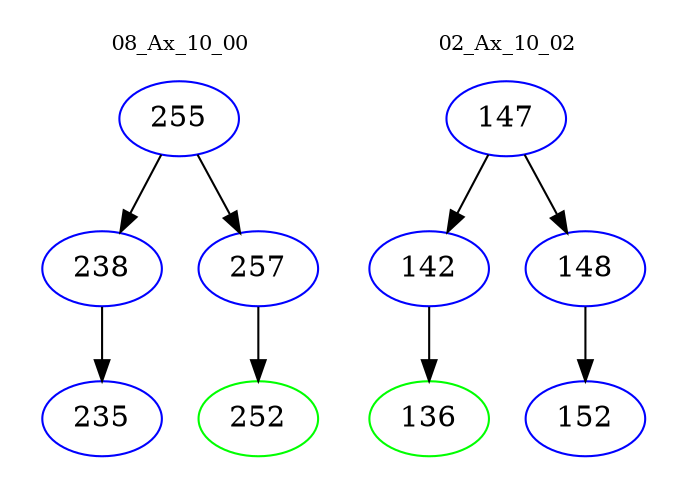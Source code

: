digraph{
subgraph cluster_0 {
color = white
label = "08_Ax_10_00";
fontsize=10;
T0_255 [label="255", color="blue"]
T0_255 -> T0_238 [color="black"]
T0_238 [label="238", color="blue"]
T0_238 -> T0_235 [color="black"]
T0_235 [label="235", color="blue"]
T0_255 -> T0_257 [color="black"]
T0_257 [label="257", color="blue"]
T0_257 -> T0_252 [color="black"]
T0_252 [label="252", color="green"]
}
subgraph cluster_1 {
color = white
label = "02_Ax_10_02";
fontsize=10;
T1_147 [label="147", color="blue"]
T1_147 -> T1_142 [color="black"]
T1_142 [label="142", color="blue"]
T1_142 -> T1_136 [color="black"]
T1_136 [label="136", color="green"]
T1_147 -> T1_148 [color="black"]
T1_148 [label="148", color="blue"]
T1_148 -> T1_152 [color="black"]
T1_152 [label="152", color="blue"]
}
}

